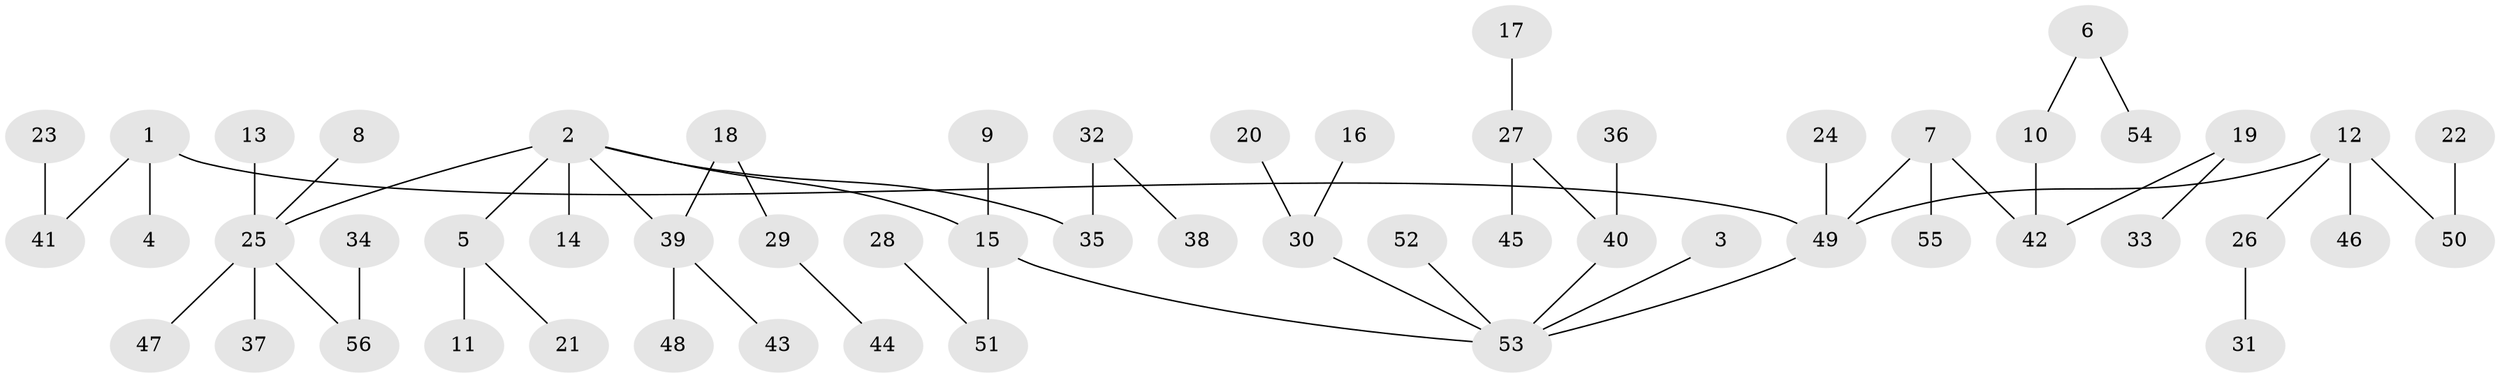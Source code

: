 // original degree distribution, {7: 0.017857142857142856, 5: 0.03571428571428571, 4: 0.05357142857142857, 1: 0.5, 2: 0.25892857142857145, 8: 0.008928571428571428, 3: 0.125}
// Generated by graph-tools (version 1.1) at 2025/02/03/09/25 03:02:19]
// undirected, 56 vertices, 55 edges
graph export_dot {
graph [start="1"]
  node [color=gray90,style=filled];
  1;
  2;
  3;
  4;
  5;
  6;
  7;
  8;
  9;
  10;
  11;
  12;
  13;
  14;
  15;
  16;
  17;
  18;
  19;
  20;
  21;
  22;
  23;
  24;
  25;
  26;
  27;
  28;
  29;
  30;
  31;
  32;
  33;
  34;
  35;
  36;
  37;
  38;
  39;
  40;
  41;
  42;
  43;
  44;
  45;
  46;
  47;
  48;
  49;
  50;
  51;
  52;
  53;
  54;
  55;
  56;
  1 -- 4 [weight=1.0];
  1 -- 41 [weight=1.0];
  1 -- 49 [weight=1.0];
  2 -- 5 [weight=1.0];
  2 -- 14 [weight=1.0];
  2 -- 15 [weight=1.0];
  2 -- 25 [weight=1.0];
  2 -- 35 [weight=1.0];
  2 -- 39 [weight=1.0];
  3 -- 53 [weight=1.0];
  5 -- 11 [weight=1.0];
  5 -- 21 [weight=1.0];
  6 -- 10 [weight=1.0];
  6 -- 54 [weight=1.0];
  7 -- 42 [weight=1.0];
  7 -- 49 [weight=1.0];
  7 -- 55 [weight=1.0];
  8 -- 25 [weight=1.0];
  9 -- 15 [weight=1.0];
  10 -- 42 [weight=1.0];
  12 -- 26 [weight=1.0];
  12 -- 46 [weight=1.0];
  12 -- 49 [weight=1.0];
  12 -- 50 [weight=1.0];
  13 -- 25 [weight=1.0];
  15 -- 51 [weight=1.0];
  15 -- 53 [weight=1.0];
  16 -- 30 [weight=1.0];
  17 -- 27 [weight=1.0];
  18 -- 29 [weight=1.0];
  18 -- 39 [weight=1.0];
  19 -- 33 [weight=1.0];
  19 -- 42 [weight=1.0];
  20 -- 30 [weight=1.0];
  22 -- 50 [weight=1.0];
  23 -- 41 [weight=1.0];
  24 -- 49 [weight=1.0];
  25 -- 37 [weight=1.0];
  25 -- 47 [weight=1.0];
  25 -- 56 [weight=1.0];
  26 -- 31 [weight=1.0];
  27 -- 40 [weight=1.0];
  27 -- 45 [weight=1.0];
  28 -- 51 [weight=1.0];
  29 -- 44 [weight=1.0];
  30 -- 53 [weight=1.0];
  32 -- 35 [weight=1.0];
  32 -- 38 [weight=1.0];
  34 -- 56 [weight=1.0];
  36 -- 40 [weight=1.0];
  39 -- 43 [weight=1.0];
  39 -- 48 [weight=1.0];
  40 -- 53 [weight=1.0];
  49 -- 53 [weight=1.0];
  52 -- 53 [weight=1.0];
}
